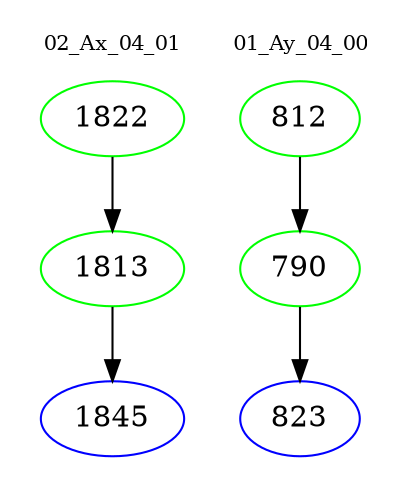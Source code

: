digraph{
subgraph cluster_0 {
color = white
label = "02_Ax_04_01";
fontsize=10;
T0_1822 [label="1822", color="green"]
T0_1822 -> T0_1813 [color="black"]
T0_1813 [label="1813", color="green"]
T0_1813 -> T0_1845 [color="black"]
T0_1845 [label="1845", color="blue"]
}
subgraph cluster_1 {
color = white
label = "01_Ay_04_00";
fontsize=10;
T1_812 [label="812", color="green"]
T1_812 -> T1_790 [color="black"]
T1_790 [label="790", color="green"]
T1_790 -> T1_823 [color="black"]
T1_823 [label="823", color="blue"]
}
}
